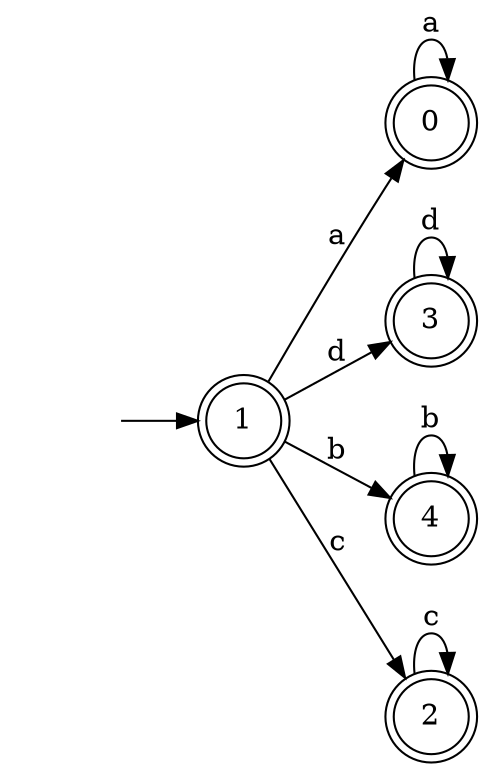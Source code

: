 digraph Automaton {
  rankdir = LR;
0 [shape=doublecircle]; 
  0 -> 0 [label="a"];
1 [shape=doublecircle]; 
  initial [shape=plaintext,label=""];
  initial -> 1
  1 -> 3 [label="d"];
  1 -> 0 [label="a"];
  1 -> 4 [label="b"];
  1 -> 2 [label="c"];
2 [shape=doublecircle]; 
  2 -> 2 [label="c"];
3 [shape=doublecircle]; 
  3 -> 3 [label="d"];
4 [shape=doublecircle]; 
  4 -> 4 [label="b"];
}

